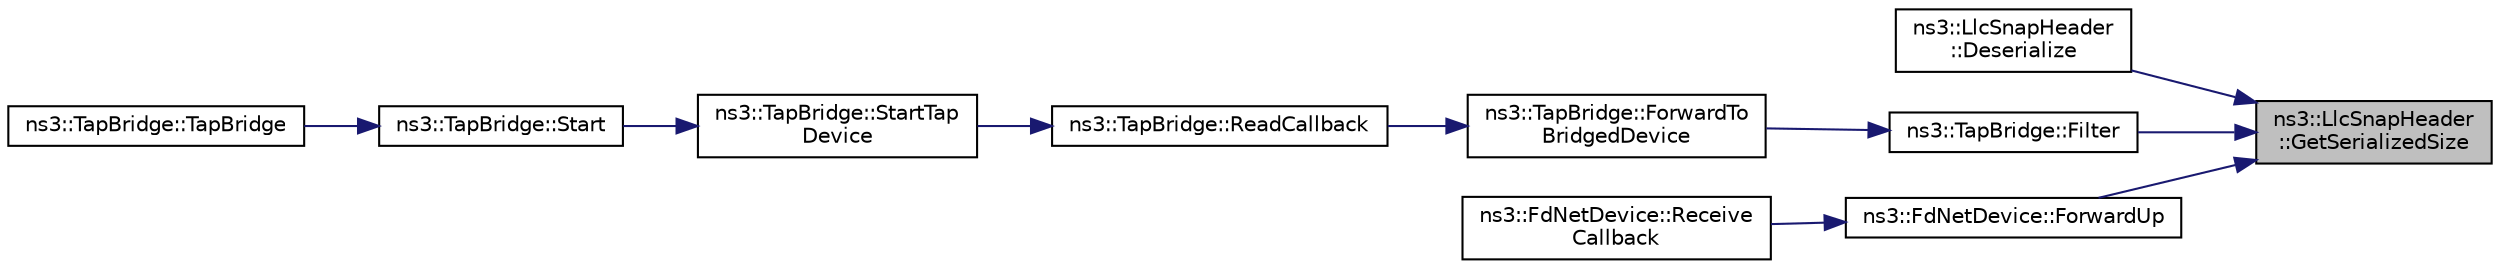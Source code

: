 digraph "ns3::LlcSnapHeader::GetSerializedSize"
{
 // LATEX_PDF_SIZE
  edge [fontname="Helvetica",fontsize="10",labelfontname="Helvetica",labelfontsize="10"];
  node [fontname="Helvetica",fontsize="10",shape=record];
  rankdir="RL";
  Node1 [label="ns3::LlcSnapHeader\l::GetSerializedSize",height=0.2,width=0.4,color="black", fillcolor="grey75", style="filled", fontcolor="black",tooltip=" "];
  Node1 -> Node2 [dir="back",color="midnightblue",fontsize="10",style="solid",fontname="Helvetica"];
  Node2 [label="ns3::LlcSnapHeader\l::Deserialize",height=0.2,width=0.4,color="black", fillcolor="white", style="filled",URL="$classns3_1_1_llc_snap_header.html#aa6bc7fc07a1d9948c624cb30ad2ff82d",tooltip=" "];
  Node1 -> Node3 [dir="back",color="midnightblue",fontsize="10",style="solid",fontname="Helvetica"];
  Node3 [label="ns3::TapBridge::Filter",height=0.2,width=0.4,color="black", fillcolor="white", style="filled",URL="$classns3_1_1_tap_bridge.html#aa141455ff96593217dcffd47d7bc48d0",tooltip="The host we are bridged to is in the evil real world."];
  Node3 -> Node4 [dir="back",color="midnightblue",fontsize="10",style="solid",fontname="Helvetica"];
  Node4 [label="ns3::TapBridge::ForwardTo\lBridgedDevice",height=0.2,width=0.4,color="black", fillcolor="white", style="filled",URL="$classns3_1_1_tap_bridge.html#ab4390af3653278cc4ea265d3c7f4de15",tooltip="Forward a packet received from the tap device to the bridged ns-3 device."];
  Node4 -> Node5 [dir="back",color="midnightblue",fontsize="10",style="solid",fontname="Helvetica"];
  Node5 [label="ns3::TapBridge::ReadCallback",height=0.2,width=0.4,color="black", fillcolor="white", style="filled",URL="$classns3_1_1_tap_bridge.html#a8cf7414db717096f2b3a2a0e7026ed8f",tooltip="Callback to process packets that are read."];
  Node5 -> Node6 [dir="back",color="midnightblue",fontsize="10",style="solid",fontname="Helvetica"];
  Node6 [label="ns3::TapBridge::StartTap\lDevice",height=0.2,width=0.4,color="black", fillcolor="white", style="filled",URL="$classns3_1_1_tap_bridge.html#a15e7ac0069167eb1e1d63b3cefe86002",tooltip="Spin up the device."];
  Node6 -> Node7 [dir="back",color="midnightblue",fontsize="10",style="solid",fontname="Helvetica"];
  Node7 [label="ns3::TapBridge::Start",height=0.2,width=0.4,color="black", fillcolor="white", style="filled",URL="$classns3_1_1_tap_bridge.html#a729662b8454d1c8202add94ebf389bb9",tooltip="Set a start time for the device."];
  Node7 -> Node8 [dir="back",color="midnightblue",fontsize="10",style="solid",fontname="Helvetica"];
  Node8 [label="ns3::TapBridge::TapBridge",height=0.2,width=0.4,color="black", fillcolor="white", style="filled",URL="$classns3_1_1_tap_bridge.html#a59285065e82d8ba63306846fc4082f4b",tooltip=" "];
  Node1 -> Node9 [dir="back",color="midnightblue",fontsize="10",style="solid",fontname="Helvetica"];
  Node9 [label="ns3::FdNetDevice::ForwardUp",height=0.2,width=0.4,color="black", fillcolor="white", style="filled",URL="$classns3_1_1_fd_net_device.html#a7fd80498ff2e6f9fd91f0f5db3c5dbd5",tooltip="Forward the frame to the appropriate callback for processing."];
  Node9 -> Node10 [dir="back",color="midnightblue",fontsize="10",style="solid",fontname="Helvetica"];
  Node10 [label="ns3::FdNetDevice::Receive\lCallback",height=0.2,width=0.4,color="black", fillcolor="white", style="filled",URL="$classns3_1_1_fd_net_device.html#a65d669a9883c299c5527bbe0b9f33aef",tooltip="Callback to invoke when a new frame is received."];
}
